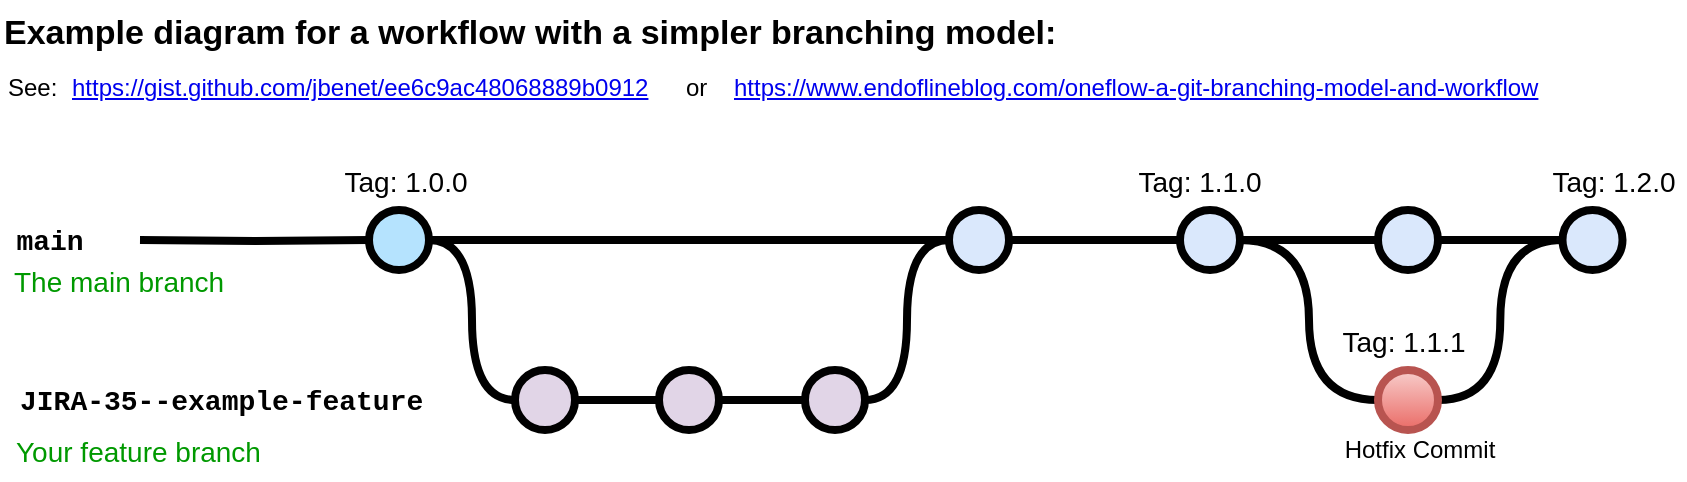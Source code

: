 <mxfile version="24.7.16">
  <diagram id="yPxyJZ8AM_hMuL3Unpa9" name="simple gitflow">
    <mxGraphModel dx="1106" dy="822" grid="1" gridSize="10" guides="1" tooltips="1" connect="1" arrows="1" fold="1" page="1" pageScale="1" pageWidth="1100" pageHeight="850" math="0" shadow="0">
      <root>
        <mxCell id="0" />
        <mxCell id="1" parent="0" />
        <UserObject label="Example diagram for a workflow with a simpler branching model:" link="https://nvie.com/posts/a-successful-git-branching-model/" id="9hBKPDzoitwpIBdzFDQ7-6">
          <mxCell style="text;whiteSpace=wrap;html=1;fontStyle=1;fontSize=17;" parent="1" vertex="1">
            <mxGeometry x="90" y="60" width="542.25" height="30" as="geometry" />
          </mxCell>
        </UserObject>
        <UserObject label="&lt;a href=&quot;https://gist.github.com/jbenet/ee6c9ac48068889b0912&quot;&gt;https://gist.github.com/jbenet/ee6c9ac48068889b0912&lt;/a&gt;" link="https://gist.github.com/jbenet/ee6c9ac48068889b0912" id="9hBKPDzoitwpIBdzFDQ7-8">
          <mxCell style="text;whiteSpace=wrap;html=1;" parent="1" vertex="1">
            <mxGeometry x="124.25" y="90" width="298" height="20" as="geometry" />
          </mxCell>
        </UserObject>
        <UserObject label="See:" link="https://nvie.com/posts/a-successful-git-branching-model/" id="9hBKPDzoitwpIBdzFDQ7-10">
          <mxCell style="text;whiteSpace=wrap;html=1;" parent="1" vertex="1">
            <mxGeometry x="91.5" y="90" width="32.75" height="20" as="geometry" />
          </mxCell>
        </UserObject>
        <mxCell id="9hBKPDzoitwpIBdzFDQ7-23" value="" style="edgeStyle=orthogonalEdgeStyle;rounded=0;html=1;jettySize=auto;orthogonalLoop=1;plain-blue;endArrow=none;endFill=0;strokeWidth=4;strokeColor=#000000;" parent="1" source="9hBKPDzoitwpIBdzFDQ7-25" target="9hBKPDzoitwpIBdzFDQ7-26" edge="1">
          <mxGeometry x="304.5" y="180" as="geometry" />
        </mxCell>
        <mxCell id="9hBKPDzoitwpIBdzFDQ7-24" style="edgeStyle=orthogonalEdgeStyle;curved=1;rounded=0;html=1;exitX=1;exitY=0.5;exitPerimeter=0;entryX=0;entryY=0.5;entryPerimeter=0;endArrow=none;endFill=0;jettySize=auto;orthogonalLoop=1;strokeWidth=4;fontSize=15;" parent="1" source="9hBKPDzoitwpIBdzFDQ7-25" target="9hBKPDzoitwpIBdzFDQ7-30" edge="1">
          <mxGeometry relative="1" as="geometry" />
        </mxCell>
        <mxCell id="9hBKPDzoitwpIBdzFDQ7-25" value="" style="verticalLabelPosition=bottom;verticalAlign=top;html=1;strokeWidth=4;shape=mxgraph.flowchart.on-page_reference;plain-blue;gradientColor=none;fillColor=#B5E3Fe;strokeColor=#000000;" parent="1" vertex="1">
          <mxGeometry x="274.5" y="165" width="30" height="30" as="geometry" />
        </mxCell>
        <mxCell id="9hBKPDzoitwpIBdzFDQ7-41" value="" style="edgeStyle=orthogonalEdgeStyle;curved=1;rounded=0;orthogonalLoop=1;jettySize=auto;html=1;endArrow=none;endFill=0;strokeWidth=4;fontFamily=Courier New;fontSize=16;" parent="1" source="9hBKPDzoitwpIBdzFDQ7-26" target="9hBKPDzoitwpIBdzFDQ7-40" edge="1">
          <mxGeometry relative="1" as="geometry" />
        </mxCell>
        <mxCell id="9hBKPDzoitwpIBdzFDQ7-26" value="" style="verticalLabelPosition=bottom;verticalAlign=top;html=1;strokeWidth=4;shape=mxgraph.flowchart.on-page_reference;plain-blue;gradientColor=none;strokeColor=#000000;" parent="1" vertex="1">
          <mxGeometry x="564.5" y="165" width="30" height="30" as="geometry" />
        </mxCell>
        <mxCell id="9hBKPDzoitwpIBdzFDQ7-43" value="" style="edgeStyle=orthogonalEdgeStyle;curved=1;rounded=0;orthogonalLoop=1;jettySize=auto;html=1;endArrow=none;endFill=0;strokeWidth=4;fontFamily=Courier New;fontSize=16;" parent="1" source="9hBKPDzoitwpIBdzFDQ7-40" target="9hBKPDzoitwpIBdzFDQ7-42" edge="1">
          <mxGeometry relative="1" as="geometry" />
        </mxCell>
        <mxCell id="9hBKPDzoitwpIBdzFDQ7-52" value="" style="edgeStyle=orthogonalEdgeStyle;curved=1;rounded=0;orthogonalLoop=1;jettySize=auto;html=1;endArrow=none;endFill=0;strokeWidth=4;fontFamily=Courier New;fontSize=16;entryX=0;entryY=0.5;entryDx=0;entryDy=0;entryPerimeter=0;" parent="1" source="9hBKPDzoitwpIBdzFDQ7-40" target="9hBKPDzoitwpIBdzFDQ7-50" edge="1">
          <mxGeometry relative="1" as="geometry">
            <mxPoint x="689.5" y="275" as="targetPoint" />
          </mxGeometry>
        </mxCell>
        <mxCell id="9hBKPDzoitwpIBdzFDQ7-40" value="" style="verticalLabelPosition=bottom;verticalAlign=top;html=1;strokeWidth=4;shape=mxgraph.flowchart.on-page_reference;plain-blue;gradientColor=none;strokeColor=#000000;" parent="1" vertex="1">
          <mxGeometry x="680" y="165" width="30" height="30" as="geometry" />
        </mxCell>
        <mxCell id="9hBKPDzoitwpIBdzFDQ7-56" value="" style="edgeStyle=orthogonalEdgeStyle;curved=1;rounded=0;orthogonalLoop=1;jettySize=auto;html=1;endArrow=none;endFill=0;strokeWidth=4;fontFamily=Courier New;fontSize=16;" parent="1" source="9hBKPDzoitwpIBdzFDQ7-42" target="9hBKPDzoitwpIBdzFDQ7-55" edge="1">
          <mxGeometry relative="1" as="geometry" />
        </mxCell>
        <mxCell id="9hBKPDzoitwpIBdzFDQ7-42" value="" style="verticalLabelPosition=bottom;verticalAlign=top;html=1;strokeWidth=4;shape=mxgraph.flowchart.on-page_reference;plain-blue;gradientColor=none;strokeColor=#000000;" parent="1" vertex="1">
          <mxGeometry x="779" y="165" width="30" height="30" as="geometry" />
        </mxCell>
        <mxCell id="9hBKPDzoitwpIBdzFDQ7-55" value="" style="verticalLabelPosition=bottom;verticalAlign=top;html=1;strokeWidth=4;shape=mxgraph.flowchart.on-page_reference;plain-blue;gradientColor=none;strokeColor=#000000;" parent="1" vertex="1">
          <mxGeometry x="871.25" y="165" width="30" height="30" as="geometry" />
        </mxCell>
        <mxCell id="9hBKPDzoitwpIBdzFDQ7-27" value="" style="edgeStyle=orthogonalEdgeStyle;rounded=0;html=1;jettySize=auto;orthogonalLoop=1;strokeWidth=4;endArrow=none;endFill=0;" parent="1" target="9hBKPDzoitwpIBdzFDQ7-25" edge="1">
          <mxGeometry x="204.5" y="180" as="geometry">
            <mxPoint x="160" y="180" as="sourcePoint" />
          </mxGeometry>
        </mxCell>
        <mxCell id="9hBKPDzoitwpIBdzFDQ7-28" value="main" style="text;html=1;strokeColor=none;fillColor=none;align=center;verticalAlign=middle;whiteSpace=wrap;overflow=hidden;fontSize=14;fontStyle=1;fontFamily=Courier New;" parent="1" vertex="1">
          <mxGeometry x="90" y="170" width="50" height="20" as="geometry" />
        </mxCell>
        <mxCell id="9hBKPDzoitwpIBdzFDQ7-29" style="edgeStyle=orthogonalEdgeStyle;curved=1;rounded=0;html=1;exitX=1;exitY=0.5;exitPerimeter=0;entryX=0;entryY=0.5;entryPerimeter=0;endArrow=none;endFill=0;jettySize=auto;orthogonalLoop=1;strokeWidth=4;fontSize=15;" parent="1" source="9hBKPDzoitwpIBdzFDQ7-30" target="9hBKPDzoitwpIBdzFDQ7-32" edge="1">
          <mxGeometry relative="1" as="geometry" />
        </mxCell>
        <mxCell id="9hBKPDzoitwpIBdzFDQ7-30" value="" style="verticalLabelPosition=bottom;verticalAlign=top;html=1;strokeWidth=4;shape=mxgraph.flowchart.on-page_reference;plain-purple;gradientColor=none;strokeColor=#000000;" parent="1" vertex="1">
          <mxGeometry x="347.5" y="245" width="30" height="30" as="geometry" />
        </mxCell>
        <mxCell id="9hBKPDzoitwpIBdzFDQ7-31" style="edgeStyle=orthogonalEdgeStyle;curved=1;rounded=0;html=1;exitX=1;exitY=0.5;exitPerimeter=0;entryX=0;entryY=0.5;entryPerimeter=0;endArrow=none;endFill=0;jettySize=auto;orthogonalLoop=1;strokeWidth=4;fontSize=15;" parent="1" source="9hBKPDzoitwpIBdzFDQ7-32" target="9hBKPDzoitwpIBdzFDQ7-34" edge="1">
          <mxGeometry relative="1" as="geometry" />
        </mxCell>
        <mxCell id="9hBKPDzoitwpIBdzFDQ7-32" value="" style="verticalLabelPosition=bottom;verticalAlign=top;html=1;strokeWidth=4;shape=mxgraph.flowchart.on-page_reference;plain-purple;gradientColor=none;strokeColor=#000000;" parent="1" vertex="1">
          <mxGeometry x="419.5" y="245" width="30" height="30" as="geometry" />
        </mxCell>
        <mxCell id="9hBKPDzoitwpIBdzFDQ7-33" style="edgeStyle=orthogonalEdgeStyle;curved=1;rounded=0;html=1;exitX=1;exitY=0.5;exitPerimeter=0;entryX=0;entryY=0.5;entryPerimeter=0;endArrow=none;endFill=0;jettySize=auto;orthogonalLoop=1;strokeWidth=4;fontSize=15;" parent="1" source="9hBKPDzoitwpIBdzFDQ7-34" target="9hBKPDzoitwpIBdzFDQ7-26" edge="1">
          <mxGeometry relative="1" as="geometry" />
        </mxCell>
        <mxCell id="9hBKPDzoitwpIBdzFDQ7-34" value="" style="verticalLabelPosition=bottom;verticalAlign=top;html=1;strokeWidth=4;shape=mxgraph.flowchart.on-page_reference;plain-purple;gradientColor=none;strokeColor=#000000;" parent="1" vertex="1">
          <mxGeometry x="492.5" y="245" width="30" height="30" as="geometry" />
        </mxCell>
        <mxCell id="9hBKPDzoitwpIBdzFDQ7-35" value="JIRA-35--example-feature" style="text;html=1;strokeColor=none;fillColor=none;align=left;verticalAlign=middle;whiteSpace=wrap;overflow=hidden;fontSize=14;fontStyle=1;fontFamily=Courier New;" parent="1" vertex="1">
          <mxGeometry x="97.5" y="250" width="240" height="20" as="geometry" />
        </mxCell>
        <mxCell id="9hBKPDzoitwpIBdzFDQ7-37" value="The main branch&lt;br&gt;" style="text;html=1;strokeColor=none;fillColor=none;align=left;verticalAlign=middle;whiteSpace=wrap;overflow=hidden;fontSize=14;fontStyle=0;fontColor=#009900;" parent="1" vertex="1">
          <mxGeometry x="95.25" y="190" width="132.25" height="20" as="geometry" />
        </mxCell>
        <mxCell id="9hBKPDzoitwpIBdzFDQ7-38" value="Your feature branch" style="text;html=1;strokeColor=none;fillColor=none;align=left;verticalAlign=middle;whiteSpace=wrap;overflow=hidden;fontSize=14;fontStyle=0;fontColor=#009900;" parent="1" vertex="1">
          <mxGeometry x="96.25" y="275" width="202.25" height="20" as="geometry" />
        </mxCell>
        <mxCell id="9hBKPDzoitwpIBdzFDQ7-39" value="Tag: 1.0.0" style="text;html=1;strokeColor=none;fillColor=none;align=center;verticalAlign=middle;whiteSpace=wrap;overflow=hidden;fontSize=14;" parent="1" vertex="1">
          <mxGeometry x="258.38" y="140" width="70" height="20" as="geometry" />
        </mxCell>
        <mxCell id="9hBKPDzoitwpIBdzFDQ7-44" value="Tag: 1.1.0" style="text;html=1;strokeColor=none;fillColor=none;align=center;verticalAlign=middle;whiteSpace=wrap;overflow=hidden;fontSize=14;" parent="1" vertex="1">
          <mxGeometry x="654.5" y="140" width="70" height="20" as="geometry" />
        </mxCell>
        <UserObject label="&lt;a href=&quot;https://www.endoflineblog.com/oneflow-a-git-branching-model-and-workflow&quot;&gt;https://www.endoflineblog.com/oneflow-a-git-branching-model-and-workflow&lt;/a&gt;" link="https://www.endoflineblog.com/oneflow-a-git-branching-model-and-workflow" id="9hBKPDzoitwpIBdzFDQ7-45">
          <mxCell style="text;whiteSpace=wrap;html=1;" parent="1" vertex="1">
            <mxGeometry x="454.5" y="90" width="413.75" height="20" as="geometry" />
          </mxCell>
        </UserObject>
        <UserObject label="or" link="https://nvie.com/posts/a-successful-git-branching-model/" id="9hBKPDzoitwpIBdzFDQ7-46">
          <mxCell style="text;whiteSpace=wrap;html=1;" parent="1" vertex="1">
            <mxGeometry x="430.62" y="90" width="11.63" height="20" as="geometry" />
          </mxCell>
        </UserObject>
        <mxCell id="9hBKPDzoitwpIBdzFDQ7-54" value="" style="edgeStyle=orthogonalEdgeStyle;curved=1;rounded=0;orthogonalLoop=1;jettySize=auto;html=1;endArrow=none;endFill=0;strokeWidth=4;fontFamily=Courier New;fontSize=16;entryX=0;entryY=0.5;entryDx=0;entryDy=0;entryPerimeter=0;" parent="1" source="9hBKPDzoitwpIBdzFDQ7-50" target="9hBKPDzoitwpIBdzFDQ7-55" edge="1">
          <mxGeometry relative="1" as="geometry">
            <mxPoint x="902.25" y="260" as="targetPoint" />
          </mxGeometry>
        </mxCell>
        <mxCell id="9hBKPDzoitwpIBdzFDQ7-50" value="" style="verticalLabelPosition=bottom;verticalAlign=top;html=1;strokeWidth=4;shape=mxgraph.flowchart.on-page_reference;plain-blue;gradientColor=#EA6B66;strokeColor=#B85450;fillColor=#F8CECC;" parent="1" vertex="1">
          <mxGeometry x="779" y="245" width="30" height="30" as="geometry" />
        </mxCell>
        <mxCell id="9hBKPDzoitwpIBdzFDQ7-58" value="Hotfix Commit" style="text;html=1;strokeColor=none;fillColor=none;align=center;verticalAlign=middle;whiteSpace=wrap;overflow=hidden;" parent="1" vertex="1">
          <mxGeometry x="759.5" y="270" width="80" height="30" as="geometry" />
        </mxCell>
        <mxCell id="9hBKPDzoitwpIBdzFDQ7-59" value="Tag: 1.1.1" style="text;html=1;strokeColor=none;fillColor=none;align=center;verticalAlign=middle;whiteSpace=wrap;overflow=hidden;fontSize=14;" parent="1" vertex="1">
          <mxGeometry x="756.75" y="220" width="70" height="20" as="geometry" />
        </mxCell>
        <mxCell id="9hBKPDzoitwpIBdzFDQ7-60" value="Tag: 1.2.0" style="text;html=1;strokeColor=none;fillColor=none;align=center;verticalAlign=middle;whiteSpace=wrap;overflow=hidden;fontSize=14;" parent="1" vertex="1">
          <mxGeometry x="862.25" y="140" width="70" height="20" as="geometry" />
        </mxCell>
      </root>
    </mxGraphModel>
  </diagram>
</mxfile>
